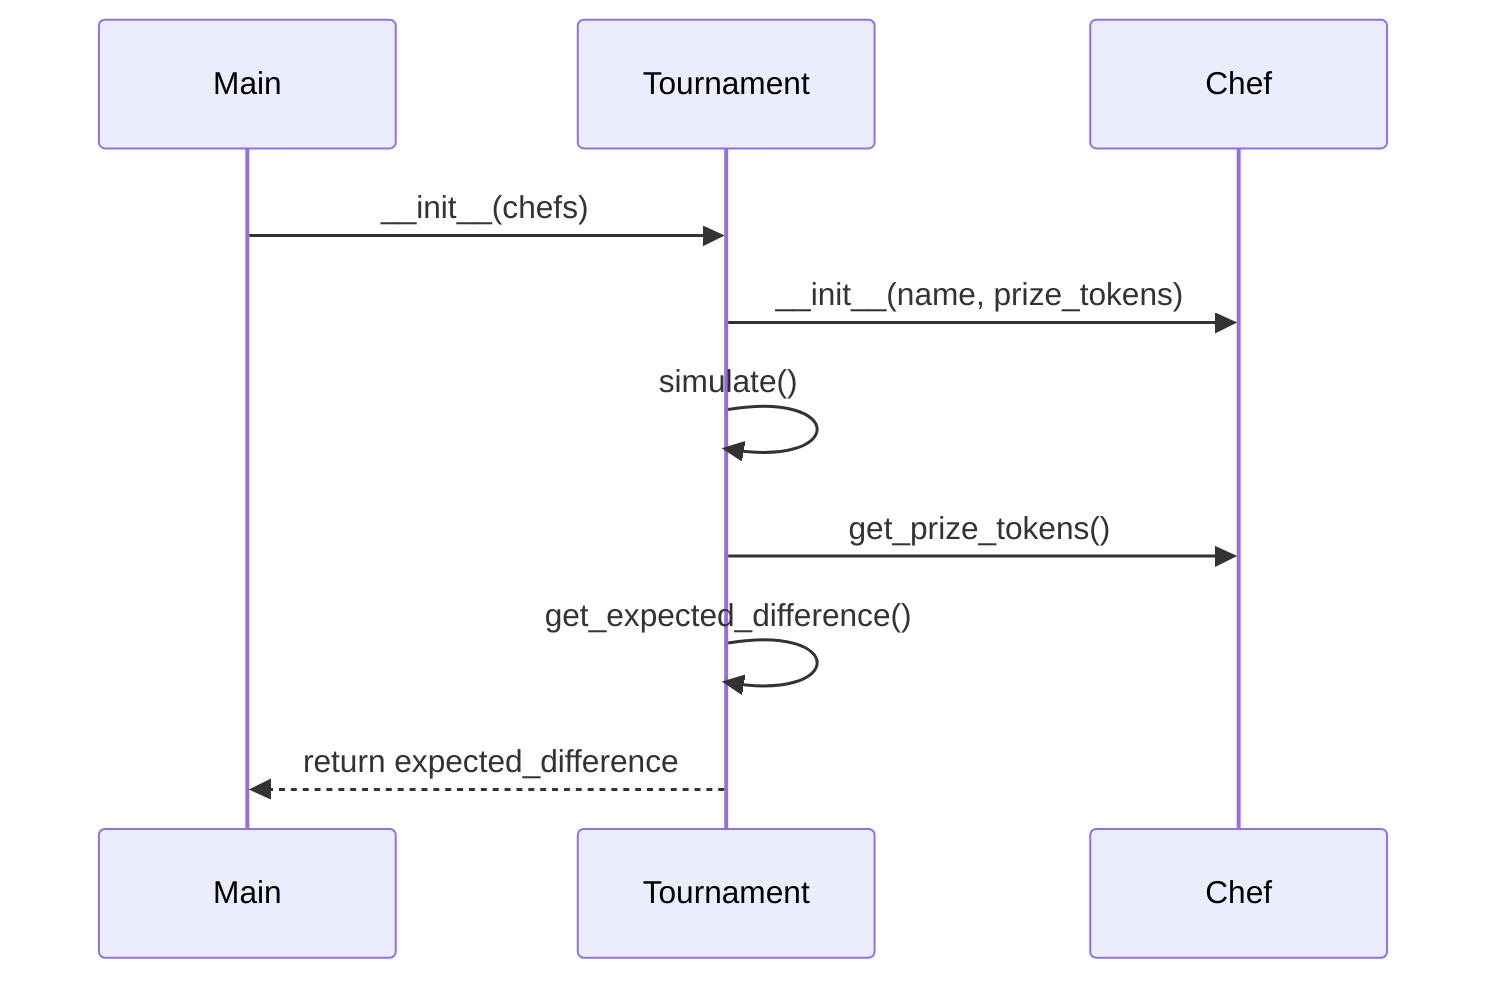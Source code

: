sequenceDiagram
    participant Main
    participant Tournament
    participant Chef
    Main->>Tournament: __init__(chefs)
    Tournament->>Chef: __init__(name, prize_tokens)
    Tournament->>Tournament: simulate()
    Tournament->>Chef: get_prize_tokens()
    Tournament->>Tournament: get_expected_difference()
    Tournament-->>Main: return expected_difference
